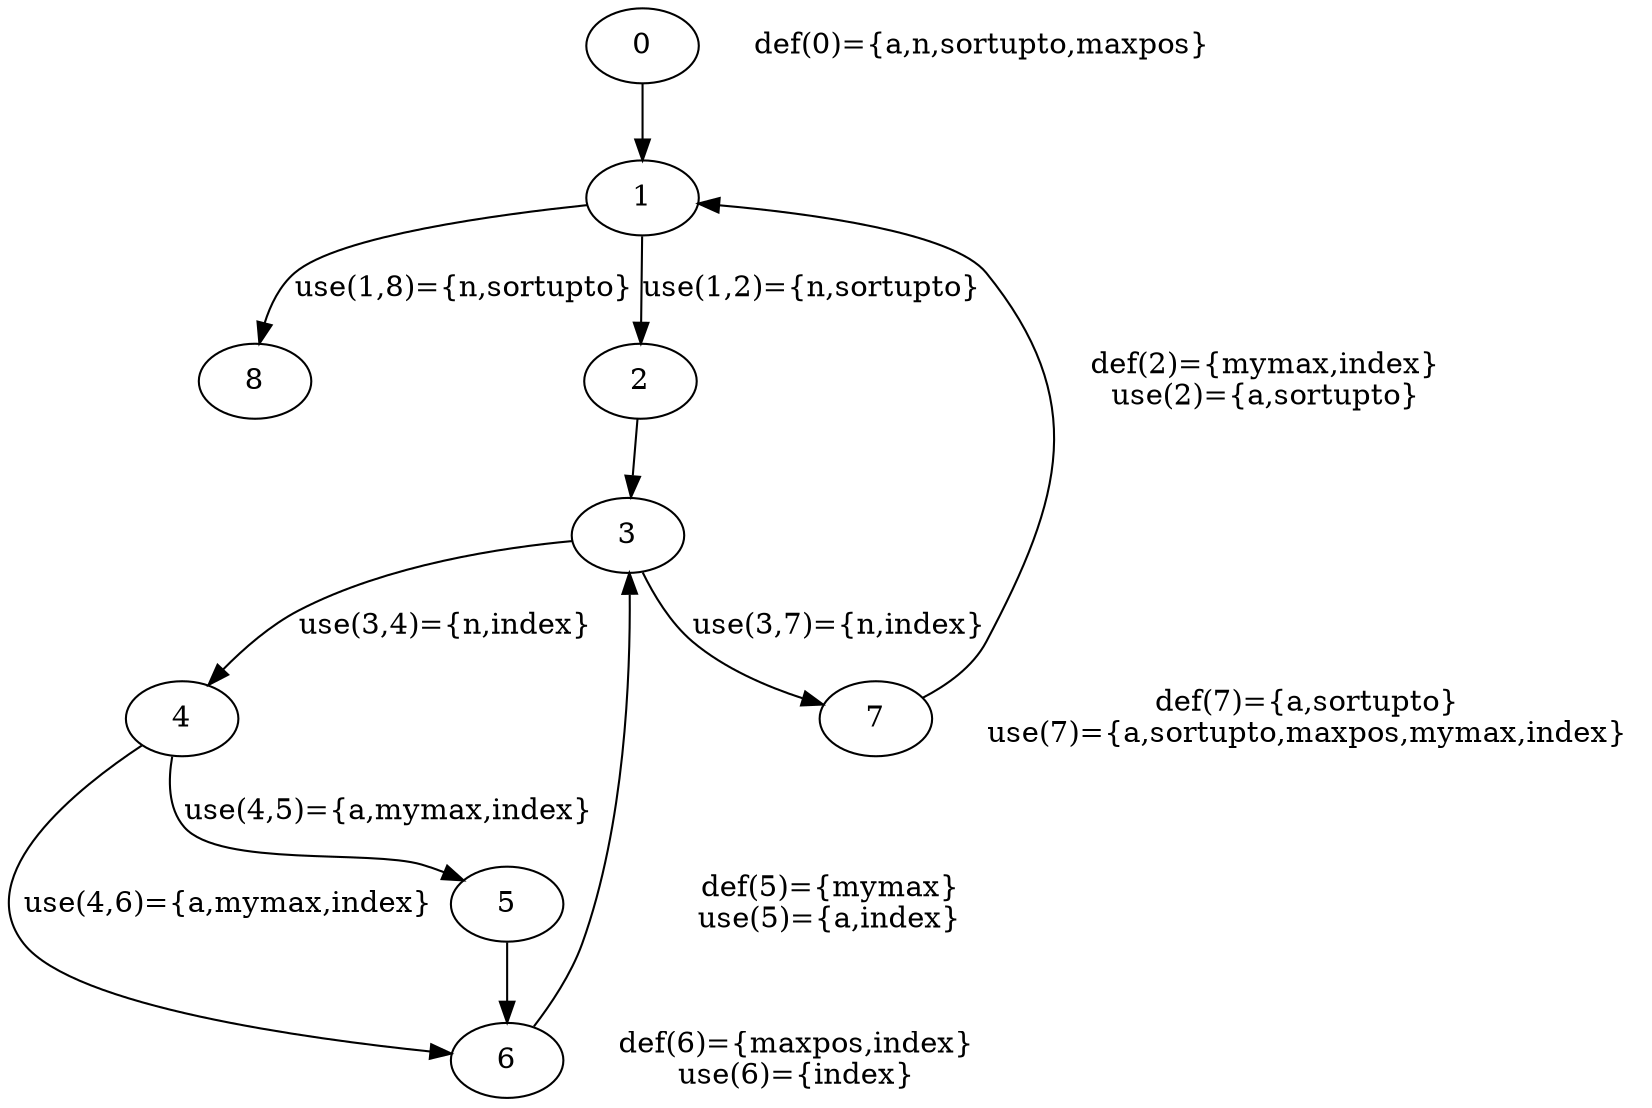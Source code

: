 digraph SortPaper {
0 [label="0"]
1 [label="1"]
8 [label="8"]
2 [label="2"]
4 [label="4"]
3 [label="3"]
5 [label="5"]
7 [label="7"]
6 [label="6"]
{
node [shape=plaintext, fontsize=14];
setsNode_0 [label="def(0)={a,n,sortupto,maxpos}"];
setsNode_2 [label="def(2)={mymax,index}\nuse(2)={a,sortupto}"];
setsNode_5 [label="def(5)={mymax}\nuse(5)={a,index}"];
setsNode_7 [label="def(7)={a,sortupto}\nuse(7)={a,sortupto,maxpos,mymax,index}"];
setsNode_6 [label="def(6)={maxpos,index}\nuse(6)={index}"];
}
{rank = same; 0 ;  setsNode_0}
{rank = same; 2 ;  setsNode_2}
{rank = same; 5 ;  setsNode_5}
{rank = same; 7 ;  setsNode_7}
{rank = same; 6 ;  setsNode_6}
0 -> 1;
1 -> 2[label="use(1,2)={n,sortupto}",fontsize=14];1 -> 8[label="use(1,8)={n,sortupto}",fontsize=14];
2 -> 3;
4 -> 5[label="use(4,5)={a,mymax,index}",fontsize=14];4 -> 6[label="use(4,6)={a,mymax,index}",fontsize=14];
3 -> 4[label="use(3,4)={n,index}",fontsize=14];3 -> 7[label="use(3,7)={n,index}",fontsize=14];
5 -> 6;
7 -> 1;
6 -> 3;
}
